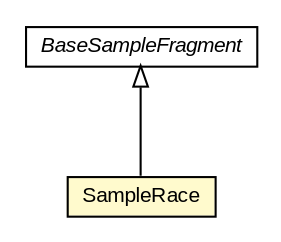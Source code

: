 #!/usr/local/bin/dot
#
# Class diagram 
# Generated by UMLGraph version R5_6-24-gf6e263 (http://www.umlgraph.org/)
#

digraph G {
	edge [fontname="arial",fontsize=10,labelfontname="arial",labelfontsize=10];
	node [fontname="arial",fontsize=10,shape=plaintext];
	nodesep=0.25;
	ranksep=0.5;
	// org.osmdroid.samplefragments.BaseSampleFragment
	c45613 [label=<<table title="org.osmdroid.samplefragments.BaseSampleFragment" border="0" cellborder="1" cellspacing="0" cellpadding="2" port="p" href="../BaseSampleFragment.html">
		<tr><td><table border="0" cellspacing="0" cellpadding="1">
<tr><td align="center" balign="center"><font face="arial italic"> BaseSampleFragment </font></td></tr>
		</table></td></tr>
		</table>>, URL="../BaseSampleFragment.html", fontname="arial", fontcolor="black", fontsize=10.0];
	// org.osmdroid.samplefragments.data.SampleRace
	c45643 [label=<<table title="org.osmdroid.samplefragments.data.SampleRace" border="0" cellborder="1" cellspacing="0" cellpadding="2" port="p" bgcolor="lemonChiffon" href="./SampleRace.html">
		<tr><td><table border="0" cellspacing="0" cellpadding="1">
<tr><td align="center" balign="center"> SampleRace </td></tr>
		</table></td></tr>
		</table>>, URL="./SampleRace.html", fontname="arial", fontcolor="black", fontsize=10.0];
	//org.osmdroid.samplefragments.data.SampleRace extends org.osmdroid.samplefragments.BaseSampleFragment
	c45613:p -> c45643:p [dir=back,arrowtail=empty];
}

